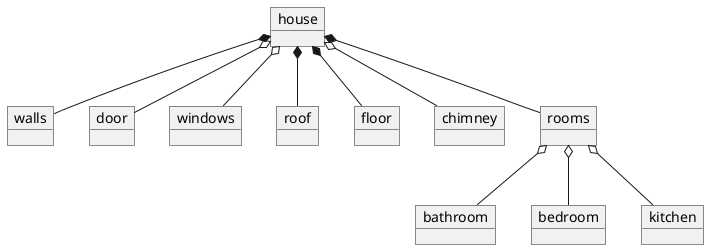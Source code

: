 @startuml house

object house
    object walls
    object door
    object windows
    object roof
    object floor
    object chimney
    object rooms
        object bathroom
        object bedroom
        object kitchen

    
house *-- walls
house *-- roof
house *-- floor
house *-- rooms

rooms o-- bathroom
rooms o-- bedroom
rooms o-- kitchen

house o-- chimney
house o-- door
house o-- windows

@enduml